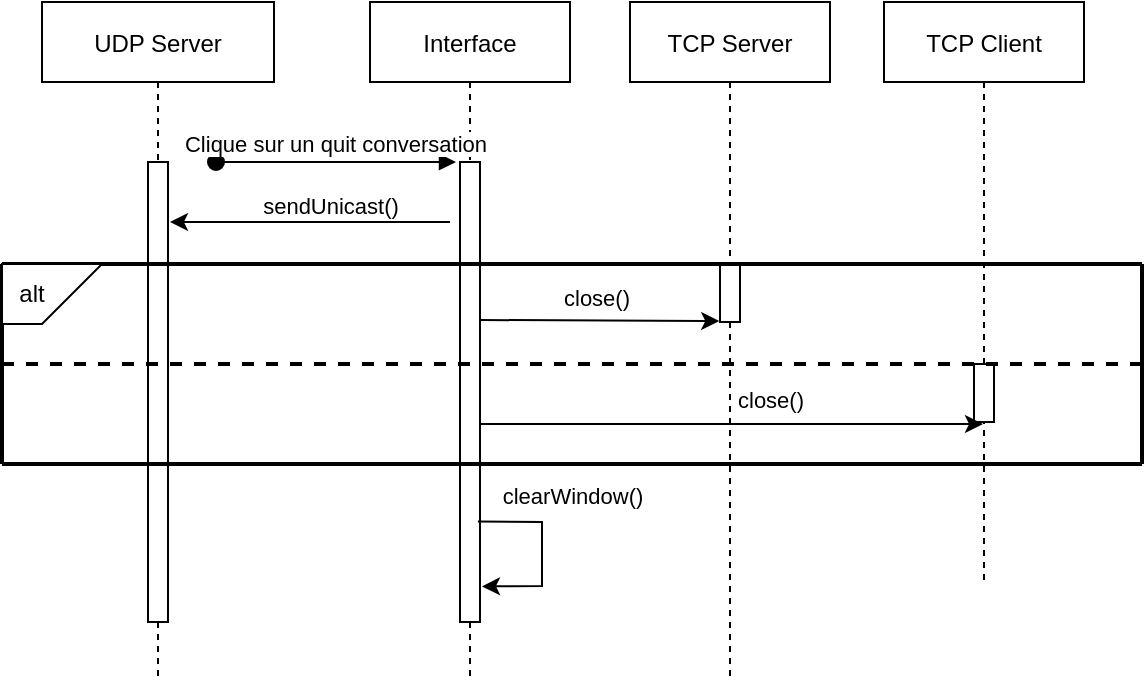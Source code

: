 <mxfile version="16.4.11" type="github">
  <diagram id="lTktmKRkTmKI9LcrY_-9" name="Page-1">
    <mxGraphModel dx="858" dy="487" grid="1" gridSize="10" guides="1" tooltips="1" connect="1" arrows="1" fold="1" page="1" pageScale="1" pageWidth="1169" pageHeight="827" math="0" shadow="0">
      <root>
        <mxCell id="0" />
        <mxCell id="1" parent="0" />
        <mxCell id="kC-yQo851bFsFaCe_y3G-1" value="TCP Client" style="shape=umlLifeline;perimeter=lifelinePerimeter;container=1;collapsible=0;recursiveResize=0;rounded=0;shadow=0;strokeWidth=1;" vertex="1" parent="1">
          <mxGeometry x="571" y="40" width="100" height="290" as="geometry" />
        </mxCell>
        <mxCell id="kC-yQo851bFsFaCe_y3G-2" value="" style="points=[];perimeter=orthogonalPerimeter;rounded=0;shadow=0;strokeWidth=1;" vertex="1" parent="kC-yQo851bFsFaCe_y3G-1">
          <mxGeometry x="45" y="181" width="10" height="29" as="geometry" />
        </mxCell>
        <mxCell id="kC-yQo851bFsFaCe_y3G-3" value="UDP Server" style="shape=umlLifeline;perimeter=lifelinePerimeter;container=1;collapsible=0;recursiveResize=0;rounded=0;shadow=0;strokeWidth=1;" vertex="1" parent="1">
          <mxGeometry x="150" y="40" width="116" height="340" as="geometry" />
        </mxCell>
        <mxCell id="kC-yQo851bFsFaCe_y3G-4" value="" style="points=[];perimeter=orthogonalPerimeter;rounded=0;shadow=0;strokeWidth=1;" vertex="1" parent="kC-yQo851bFsFaCe_y3G-3">
          <mxGeometry x="53" y="80" width="10" height="230" as="geometry" />
        </mxCell>
        <mxCell id="kC-yQo851bFsFaCe_y3G-5" value="Interface" style="shape=umlLifeline;perimeter=lifelinePerimeter;container=1;collapsible=0;recursiveResize=0;rounded=0;shadow=0;strokeWidth=1;" vertex="1" parent="1">
          <mxGeometry x="314" y="40" width="100" height="340" as="geometry" />
        </mxCell>
        <mxCell id="kC-yQo851bFsFaCe_y3G-6" value="" style="endArrow=classic;html=1;rounded=0;entryX=-0.038;entryY=0.525;entryDx=0;entryDy=0;entryPerimeter=0;" edge="1" parent="kC-yQo851bFsFaCe_y3G-5">
          <mxGeometry width="50" height="50" relative="1" as="geometry">
            <mxPoint x="55" y="159" as="sourcePoint" />
            <mxPoint x="174.62" y="159.5" as="targetPoint" />
          </mxGeometry>
        </mxCell>
        <mxCell id="kC-yQo851bFsFaCe_y3G-7" value="close()" style="edgeLabel;html=1;align=center;verticalAlign=middle;resizable=0;points=[];" vertex="1" connectable="0" parent="kC-yQo851bFsFaCe_y3G-6">
          <mxGeometry x="0.327" relative="1" as="geometry">
            <mxPoint x="-22" y="-12" as="offset" />
          </mxGeometry>
        </mxCell>
        <mxCell id="kC-yQo851bFsFaCe_y3G-8" value="" style="points=[];perimeter=orthogonalPerimeter;rounded=0;shadow=0;strokeWidth=1;" vertex="1" parent="kC-yQo851bFsFaCe_y3G-5">
          <mxGeometry x="45" y="80" width="10" height="230" as="geometry" />
        </mxCell>
        <mxCell id="kC-yQo851bFsFaCe_y3G-9" value="" style="endArrow=classic;html=1;rounded=0;" edge="1" parent="kC-yQo851bFsFaCe_y3G-5">
          <mxGeometry width="50" height="50" relative="1" as="geometry">
            <mxPoint x="40" y="110" as="sourcePoint" />
            <mxPoint x="-100" y="110" as="targetPoint" />
          </mxGeometry>
        </mxCell>
        <mxCell id="kC-yQo851bFsFaCe_y3G-10" value="sendUnicast()" style="edgeLabel;html=1;align=center;verticalAlign=middle;resizable=0;points=[];" vertex="1" connectable="0" parent="kC-yQo851bFsFaCe_y3G-9">
          <mxGeometry x="0.49" relative="1" as="geometry">
            <mxPoint x="44" y="-8" as="offset" />
          </mxGeometry>
        </mxCell>
        <mxCell id="kC-yQo851bFsFaCe_y3G-11" value="" style="endArrow=classic;html=1;rounded=0;" edge="1" parent="kC-yQo851bFsFaCe_y3G-5">
          <mxGeometry width="50" height="50" relative="1" as="geometry">
            <mxPoint x="55" y="211" as="sourcePoint" />
            <mxPoint x="306.5" y="211" as="targetPoint" />
          </mxGeometry>
        </mxCell>
        <mxCell id="kC-yQo851bFsFaCe_y3G-12" value="close()" style="edgeLabel;html=1;align=center;verticalAlign=middle;resizable=0;points=[];" vertex="1" connectable="0" parent="kC-yQo851bFsFaCe_y3G-11">
          <mxGeometry x="0.327" relative="1" as="geometry">
            <mxPoint x="-22" y="-12" as="offset" />
          </mxGeometry>
        </mxCell>
        <mxCell id="kC-yQo851bFsFaCe_y3G-15" value="TCP Server" style="shape=umlLifeline;perimeter=lifelinePerimeter;container=1;collapsible=0;recursiveResize=0;rounded=0;shadow=0;strokeWidth=1;" vertex="1" parent="1">
          <mxGeometry x="444" y="40" width="100" height="340" as="geometry" />
        </mxCell>
        <mxCell id="kC-yQo851bFsFaCe_y3G-16" value="" style="points=[];perimeter=orthogonalPerimeter;rounded=0;shadow=0;strokeWidth=1;" vertex="1" parent="kC-yQo851bFsFaCe_y3G-15">
          <mxGeometry x="45" y="131" width="10" height="29" as="geometry" />
        </mxCell>
        <mxCell id="kC-yQo851bFsFaCe_y3G-17" value="" style="endArrow=none;html=1;rounded=0;fontFamily=Helvetica;fontSize=12;fontColor=default;strokeWidth=2;dashed=1;" edge="1" parent="kC-yQo851bFsFaCe_y3G-15">
          <mxGeometry width="50" height="50" relative="1" as="geometry">
            <mxPoint x="-314" y="181" as="sourcePoint" />
            <mxPoint x="256" y="181" as="targetPoint" />
          </mxGeometry>
        </mxCell>
        <mxCell id="kC-yQo851bFsFaCe_y3G-18" value="" style="endArrow=none;html=1;rounded=0;fontFamily=Helvetica;fontSize=12;fontColor=default;strokeWidth=2;" edge="1" parent="kC-yQo851bFsFaCe_y3G-15">
          <mxGeometry width="50" height="50" relative="1" as="geometry">
            <mxPoint x="-314" y="231" as="sourcePoint" />
            <mxPoint x="256" y="231" as="targetPoint" />
          </mxGeometry>
        </mxCell>
        <mxCell id="kC-yQo851bFsFaCe_y3G-19" value="" style="endArrow=none;html=1;rounded=0;fontFamily=Helvetica;fontSize=12;fontColor=default;strokeWidth=2;exitX=1;exitY=1;exitDx=0;exitDy=0;exitPerimeter=0;" edge="1" parent="kC-yQo851bFsFaCe_y3G-15" source="kC-yQo851bFsFaCe_y3G-22">
          <mxGeometry width="50" height="50" relative="1" as="geometry">
            <mxPoint x="-420" y="131" as="sourcePoint" />
            <mxPoint x="256" y="131" as="targetPoint" />
          </mxGeometry>
        </mxCell>
        <mxCell id="kC-yQo851bFsFaCe_y3G-20" value="Clique sur un quit conversation" style="verticalAlign=bottom;startArrow=oval;endArrow=block;startSize=8;shadow=0;strokeWidth=1;" edge="1" parent="1">
          <mxGeometry relative="1" as="geometry">
            <mxPoint x="237.0" y="120" as="sourcePoint" />
            <mxPoint x="357" y="120" as="targetPoint" />
          </mxGeometry>
        </mxCell>
        <mxCell id="kC-yQo851bFsFaCe_y3G-21" value="" style="endArrow=none;html=1;rounded=0;fontFamily=Helvetica;fontSize=12;fontColor=default;strokeWidth=2;" edge="1" parent="1">
          <mxGeometry width="50" height="50" relative="1" as="geometry">
            <mxPoint x="130" y="271" as="sourcePoint" />
            <mxPoint x="130" y="171" as="targetPoint" />
          </mxGeometry>
        </mxCell>
        <mxCell id="kC-yQo851bFsFaCe_y3G-22" value="alt&amp;nbsp;&amp;nbsp;&amp;nbsp;&amp;nbsp;&amp;nbsp;&amp;nbsp; " style="shape=card;whiteSpace=wrap;html=1;rounded=0;shadow=0;fontFamily=Helvetica;fontSize=12;fontColor=default;strokeColor=default;strokeWidth=1;fillColor=default;gradientColor=none;flipV=1;flipH=1;" vertex="1" parent="1">
          <mxGeometry x="130" y="171" width="50" height="30" as="geometry" />
        </mxCell>
        <mxCell id="kC-yQo851bFsFaCe_y3G-23" value="" style="endArrow=none;html=1;rounded=0;fontFamily=Helvetica;fontSize=12;fontColor=default;strokeWidth=2;" edge="1" parent="1">
          <mxGeometry width="50" height="50" relative="1" as="geometry">
            <mxPoint x="700" y="271" as="sourcePoint" />
            <mxPoint x="700" y="171" as="targetPoint" />
          </mxGeometry>
        </mxCell>
        <mxCell id="kC-yQo851bFsFaCe_y3G-24" value="" style="endArrow=classic;html=1;rounded=0;exitX=0.893;exitY=0.064;exitDx=0;exitDy=0;exitPerimeter=0;entryX=1.1;entryY=0.226;entryDx=0;entryDy=0;entryPerimeter=0;" edge="1" parent="1">
          <mxGeometry width="50" height="50" relative="1" as="geometry">
            <mxPoint x="367.93" y="299.8" as="sourcePoint" />
            <mxPoint x="370" y="332.2" as="targetPoint" />
            <Array as="points">
              <mxPoint x="400" y="300" />
              <mxPoint x="400" y="332" />
            </Array>
          </mxGeometry>
        </mxCell>
        <mxCell id="kC-yQo851bFsFaCe_y3G-25" value="clearWindow()" style="edgeLabel;html=1;align=center;verticalAlign=middle;resizable=0;points=[];" vertex="1" connectable="0" parent="kC-yQo851bFsFaCe_y3G-24">
          <mxGeometry x="-0.458" y="2" relative="1" as="geometry">
            <mxPoint x="21" y="-11" as="offset" />
          </mxGeometry>
        </mxCell>
      </root>
    </mxGraphModel>
  </diagram>
</mxfile>
